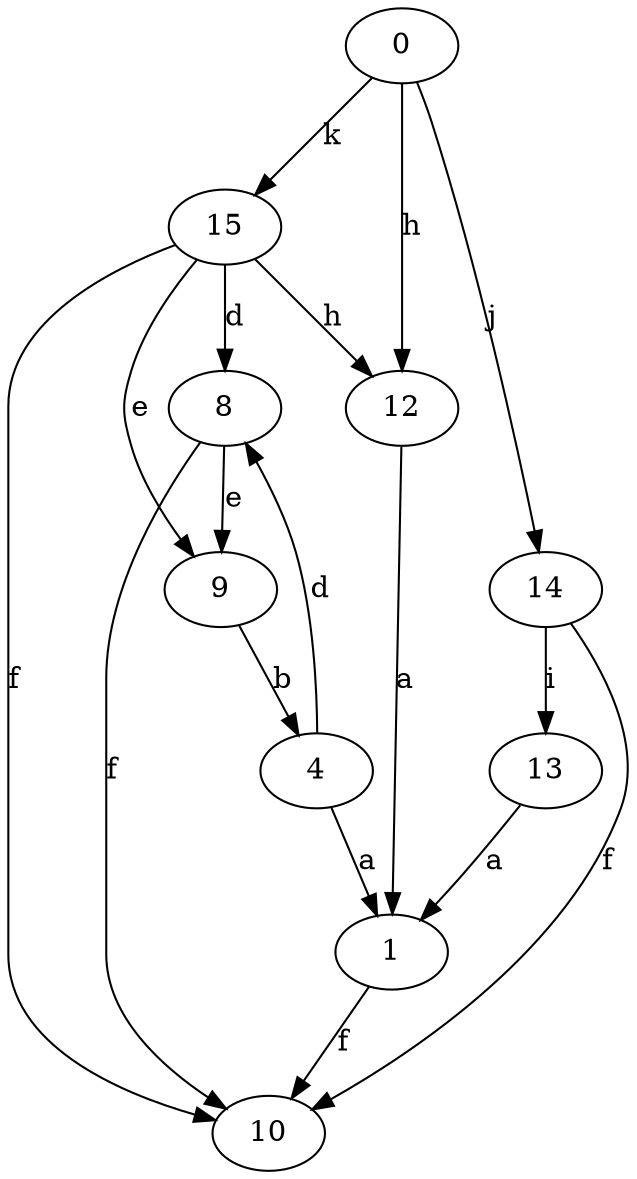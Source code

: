 strict digraph  {
1;
4;
0;
8;
9;
10;
12;
13;
14;
15;
1 -> 10  [label=f];
4 -> 1  [label=a];
4 -> 8  [label=d];
0 -> 12  [label=h];
0 -> 14  [label=j];
0 -> 15  [label=k];
8 -> 9  [label=e];
8 -> 10  [label=f];
9 -> 4  [label=b];
12 -> 1  [label=a];
13 -> 1  [label=a];
14 -> 10  [label=f];
14 -> 13  [label=i];
15 -> 8  [label=d];
15 -> 9  [label=e];
15 -> 10  [label=f];
15 -> 12  [label=h];
}
